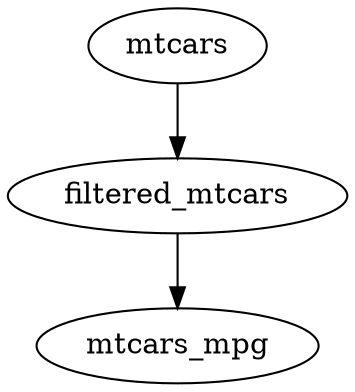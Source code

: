 /* Created by igraph 0.10.13-126-g31c4e6ffc */
digraph {
  0 [
    label=mtcars
  ];
  1 [
    label=filtered_mtcars
  ];
  2 [
    label=mtcars_mpg
  ];

  0 -> 1;
  1 -> 2;
}
